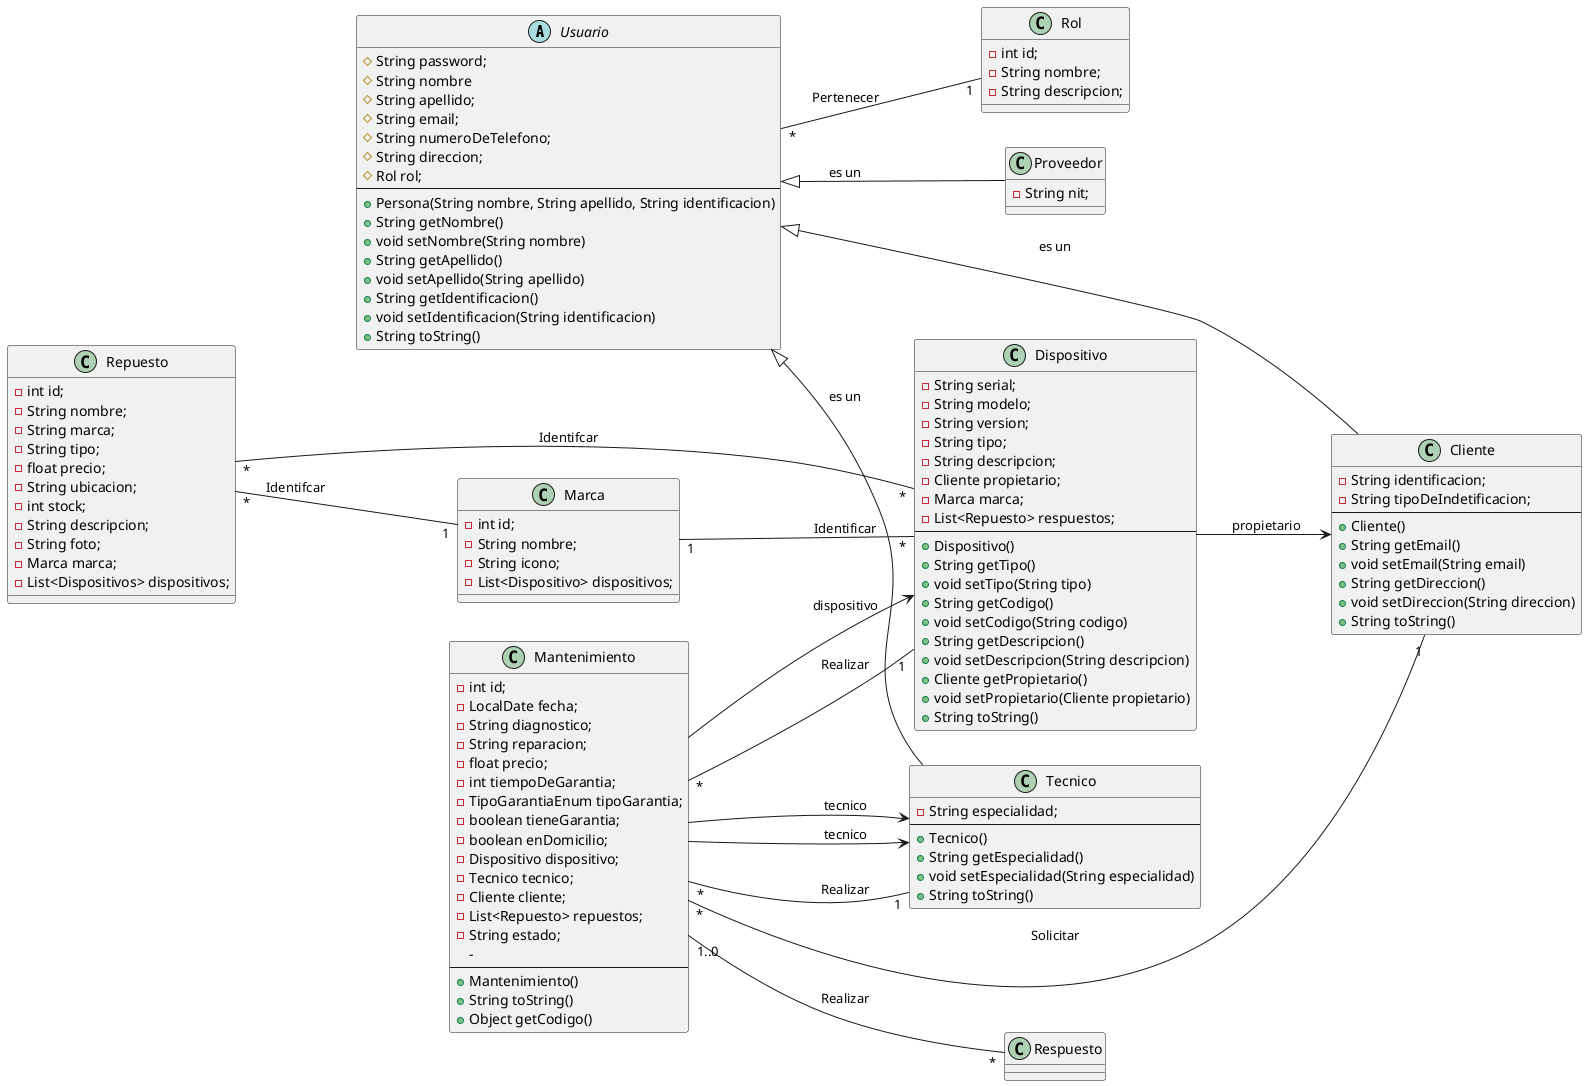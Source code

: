 @startuml

left to right direction

'------
' clases 
' ------

abstract class Usuario {
    # String password;
    # String nombre
    # String apellido;
    # String email;
    # String numeroDeTelefono;
    # String direccion;
    # Rol rol;
    --
    + Persona(String nombre, String apellido, String identificacion)
    + String getNombre()
    + void setNombre(String nombre)
    + String getApellido()
    + void setApellido(String apellido)
    + String getIdentificacion()
    + void setIdentificacion(String identificacion)
    + String toString()
}


class Rol {
    - int id;
    - String nombre;    
    - String descripcion;
}

'**************
' Relaciones
'**************
Usuario "*" -- "1" Rol : Pertenecer


class Proveedor{
    - String nit;
}
class Cliente {
    - String identificacion;
    - String tipoDeIndetificacion;
    --
    + Cliente()
    + String getEmail()
    + void setEmail(String email)
    + String getDireccion()
    + void setDireccion(String direccion)
    + String toString()
}

class Tecnico {
    - String especialidad;
    --
    + Tecnico()
    + String getEspecialidad()
    + void setEspecialidad(String especialidad)
    + String toString()
}

'**************
' Relaciones
'**************

Usuario <|-- Cliente : es un
Usuario <|-- Proveedor : es un
Usuario <|-- Tecnico : es un

class Dispositivo {
    - String serial;
    - String modelo;
    - String version;
    - String tipo;
    - String descripcion;
    - Cliente propietario;
    - Marca marca;
    - List<Repuesto> respuestos;
    --
    + Dispositivo()
    + String getTipo()
    + void setTipo(String tipo)
    + String getCodigo()
    + void setCodigo(String codigo)
    + String getDescripcion()
    + void setDescripcion(String descripcion)
    + Cliente getPropietario()
    + void setPropietario(Cliente propietario)
    + String toString()
}

class Marca{
    - int id;
    - String nombre;
    - String icono;
    - List<Dispositivo> dispositivos;
}

'**************
' Relaciones
'**************

Marca "1" -- "*" Dispositivo : Identificar

class Mantenimiento {
    - int id;
    - LocalDate fecha;
    - String diagnostico;
    - String reparacion;
    - float precio;
    - int tiempoDeGarantia;
    - TipoGarantiaEnum tipoGarantia;
    - boolean tieneGarantia;
    - boolean enDomicilio;
    - Dispositivo dispositivo;
    - Tecnico tecnico;
    - Cliente cliente;
    - List<Repuesto> repuestos;
    - String estado;
    - 
    --
    + Mantenimiento()
    + String toString()
    + Object getCodigo()
}

class Repuesto{
    - int id;
    - String nombre;
    - String marca;
    - String tipo;
    - float precio;
    - String ubicacion;
    - int stock;
    - String descripcion;
    - String foto;
    - Marca marca;
    - List<Dispositivos> dispositivos;
}


'**************
' Relaciones
'**************
Mantenimiento "*" -- "1" Cliente : Solicitar
Mantenimiento "*" -- "1" Dispositivo : Realizar
Mantenimiento "*" -- "1" Tecnico : Realizar
Mantenimiento "1..0" -- "*" Respuesto : Realizar
Repuesto "*" -- "1" Marca : Identifcar
Repuesto "*" -- "*" Dispositivo : Identifcar








' Relaciones
Dispositivo --> Cliente : propietario
Mantenimiento --> Dispositivo : dispositivo
Mantenimiento --> Tecnico : tecnico
Mantenimiento --> Tecnico : tecnico

@enduml
